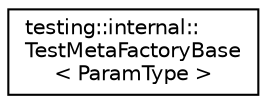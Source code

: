 digraph "类继承关系图"
{
 // LATEX_PDF_SIZE
  edge [fontname="Helvetica",fontsize="10",labelfontname="Helvetica",labelfontsize="10"];
  node [fontname="Helvetica",fontsize="10",shape=record];
  rankdir="LR";
  Node0 [label="testing::internal::\lTestMetaFactoryBase\l\< ParamType \>",height=0.2,width=0.4,color="black", fillcolor="white", style="filled",URL="$classtesting_1_1internal_1_1TestMetaFactoryBase.html",tooltip=" "];
}
